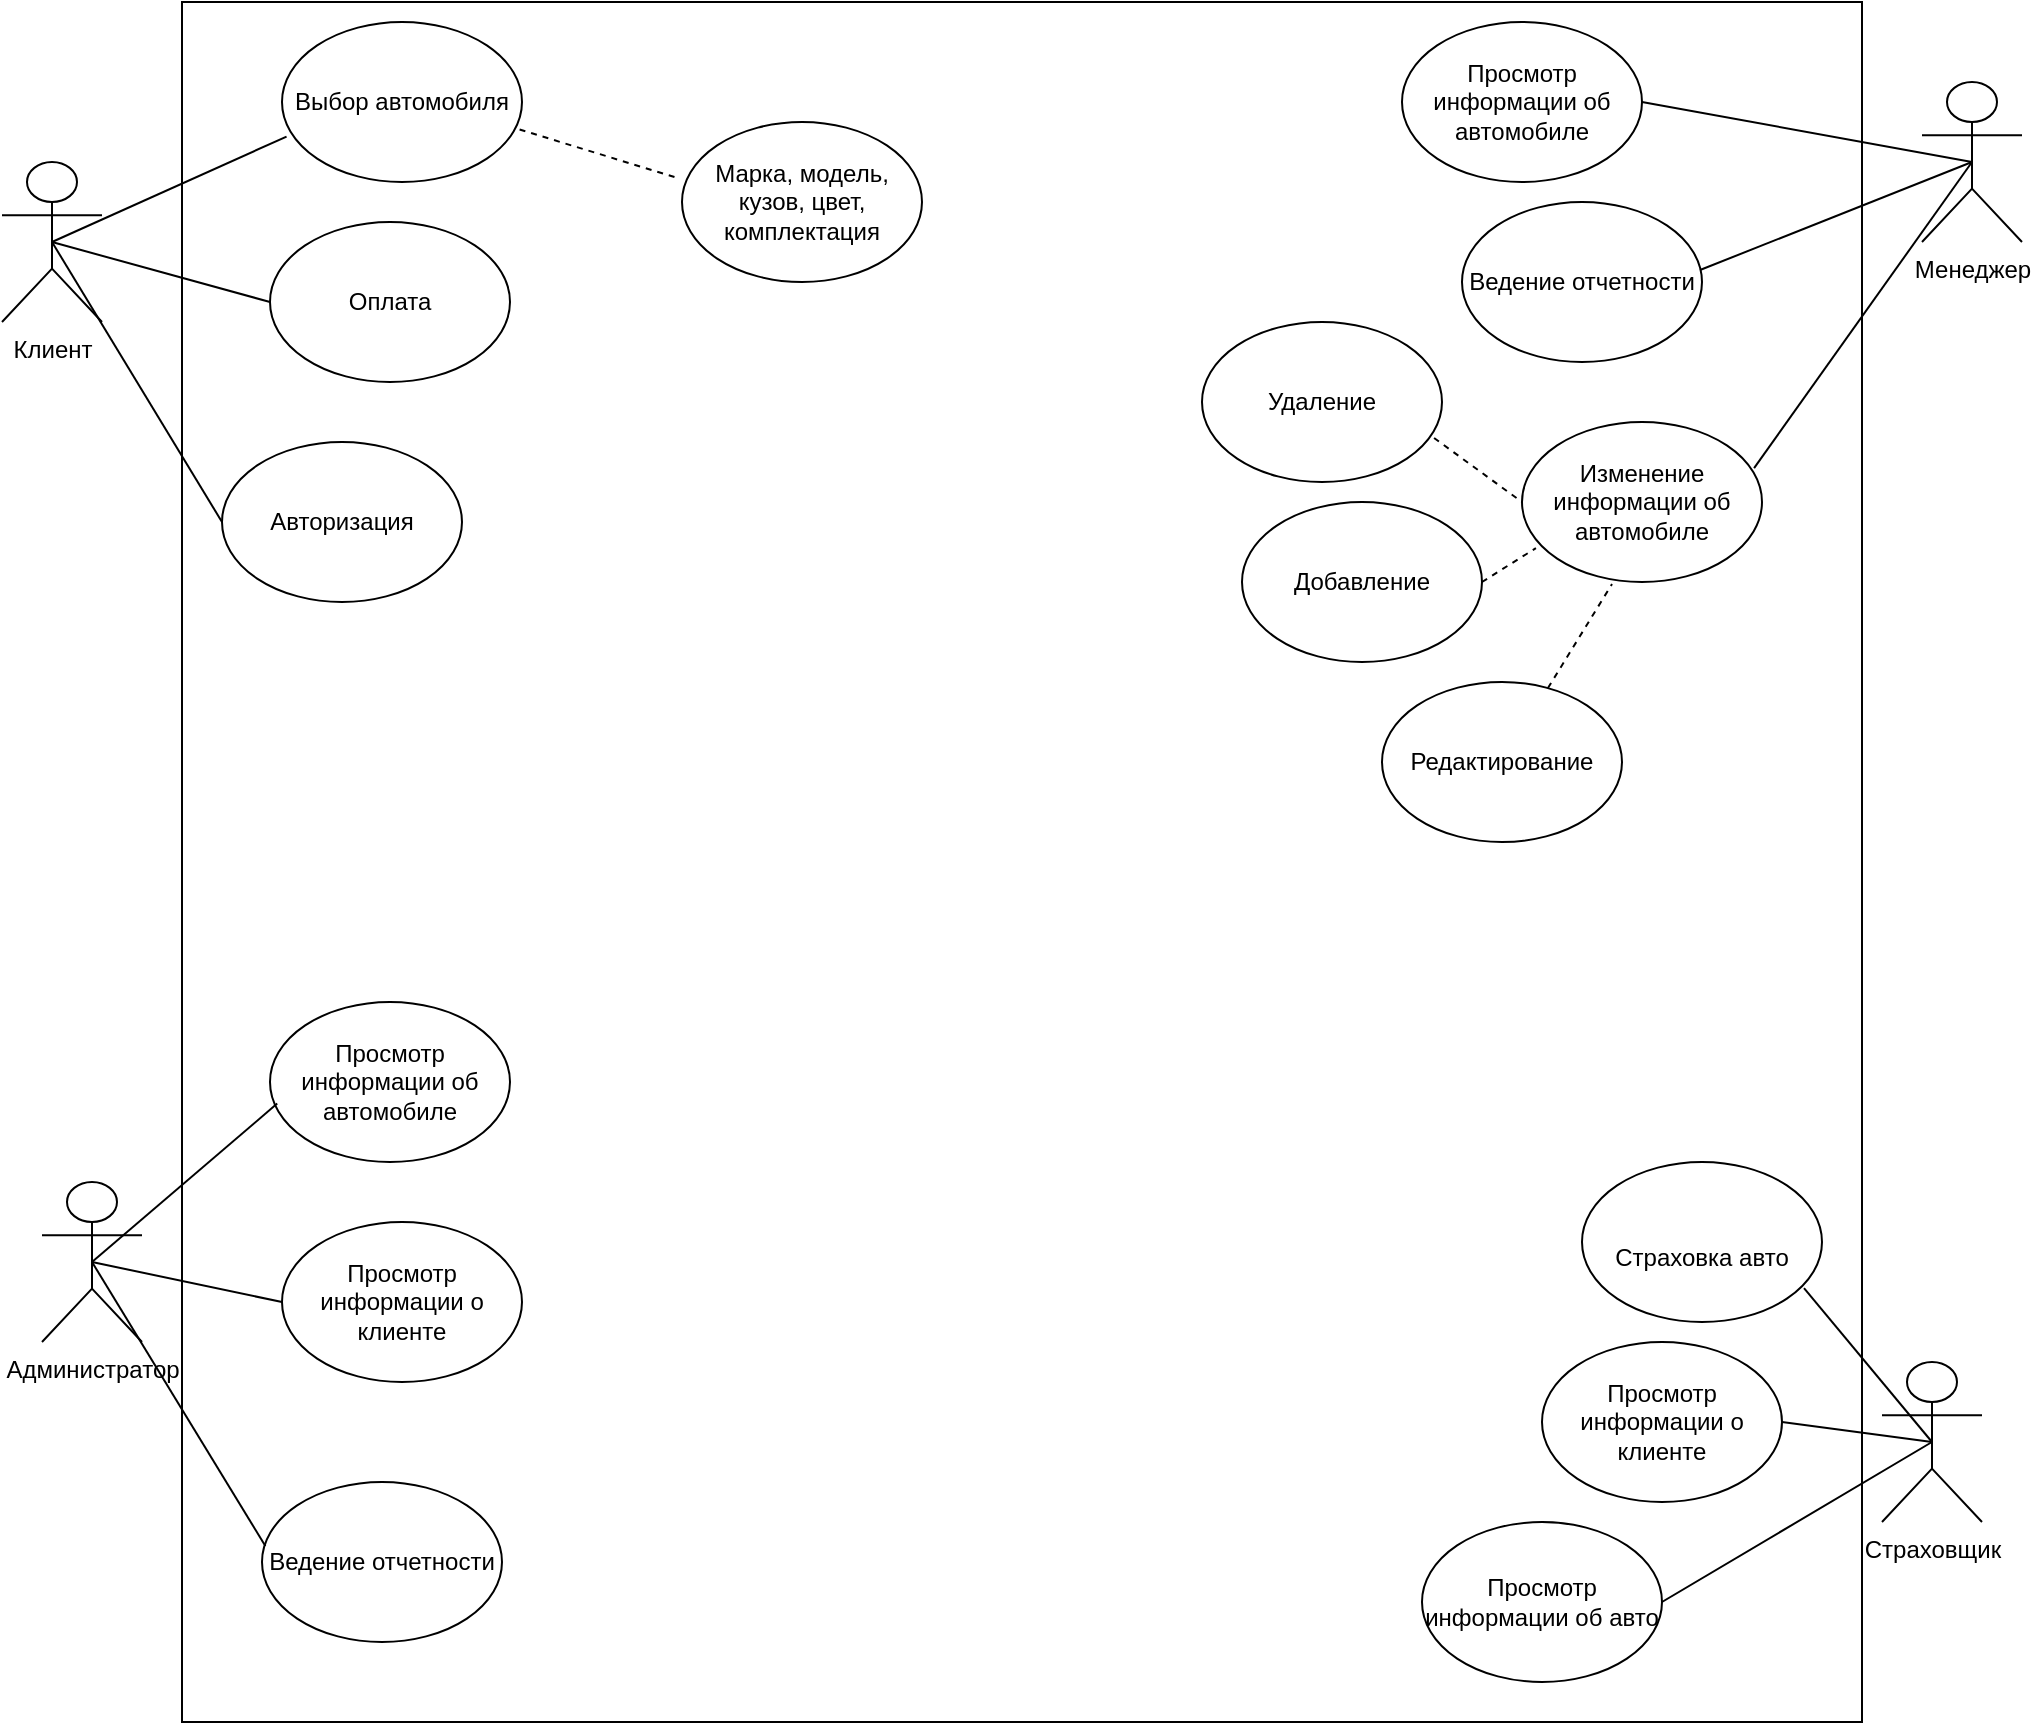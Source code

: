 <mxfile version="20.2.3" type="device"><diagram id="aNQ8RILdq0fepoAhgp4S" name="Страница 1"><mxGraphModel dx="1422" dy="857" grid="1" gridSize="10" guides="1" tooltips="1" connect="1" arrows="1" fold="1" page="1" pageScale="1" pageWidth="827" pageHeight="1169" math="0" shadow="0"><root><mxCell id="0"/><mxCell id="1" parent="0"/><mxCell id="2CephDaWWiNgS0FgZHh6-1" value="" style="rounded=0;whiteSpace=wrap;html=1;" vertex="1" parent="1"><mxGeometry x="250" y="40" width="840" height="860" as="geometry"/></mxCell><mxCell id="2CephDaWWiNgS0FgZHh6-2" value="Клиент" style="shape=umlActor;verticalLabelPosition=bottom;verticalAlign=top;html=1;outlineConnect=0;" vertex="1" parent="1"><mxGeometry x="160" y="120" width="50" height="80" as="geometry"/></mxCell><mxCell id="2CephDaWWiNgS0FgZHh6-8" value="Администратор" style="shape=umlActor;verticalLabelPosition=bottom;verticalAlign=top;html=1;outlineConnect=0;" vertex="1" parent="1"><mxGeometry x="180" y="630" width="50" height="80" as="geometry"/></mxCell><mxCell id="2CephDaWWiNgS0FgZHh6-9" value="Менеджер" style="shape=umlActor;verticalLabelPosition=bottom;verticalAlign=top;html=1;outlineConnect=0;" vertex="1" parent="1"><mxGeometry x="1120" y="80" width="50" height="80" as="geometry"/></mxCell><mxCell id="2CephDaWWiNgS0FgZHh6-10" value="Страховщик" style="shape=umlActor;verticalLabelPosition=bottom;verticalAlign=top;html=1;outlineConnect=0;" vertex="1" parent="1"><mxGeometry x="1100" y="720" width="50" height="80" as="geometry"/></mxCell><mxCell id="2CephDaWWiNgS0FgZHh6-11" value="Выбор автомобиля" style="ellipse;whiteSpace=wrap;html=1;" vertex="1" parent="1"><mxGeometry x="300" y="50" width="120" height="80" as="geometry"/></mxCell><mxCell id="2CephDaWWiNgS0FgZHh6-12" value="Оплата" style="ellipse;whiteSpace=wrap;html=1;" vertex="1" parent="1"><mxGeometry x="294" y="150" width="120" height="80" as="geometry"/></mxCell><mxCell id="2CephDaWWiNgS0FgZHh6-13" value="Авторизация" style="ellipse;whiteSpace=wrap;html=1;" vertex="1" parent="1"><mxGeometry x="270" y="260" width="120" height="80" as="geometry"/></mxCell><mxCell id="2CephDaWWiNgS0FgZHh6-14" value="" style="endArrow=none;dashed=1;html=1;rounded=0;exitX=0.99;exitY=0.672;exitDx=0;exitDy=0;exitPerimeter=0;entryX=-0.02;entryY=0.349;entryDx=0;entryDy=0;entryPerimeter=0;" edge="1" parent="1" source="2CephDaWWiNgS0FgZHh6-11" target="2CephDaWWiNgS0FgZHh6-15"><mxGeometry width="50" height="50" relative="1" as="geometry"><mxPoint x="470" y="240" as="sourcePoint"/><mxPoint x="520" y="190" as="targetPoint"/></mxGeometry></mxCell><mxCell id="2CephDaWWiNgS0FgZHh6-15" value="Марка, модель, кузов, цвет, комплектация" style="ellipse;whiteSpace=wrap;html=1;" vertex="1" parent="1"><mxGeometry x="500" y="100" width="120" height="80" as="geometry"/></mxCell><mxCell id="2CephDaWWiNgS0FgZHh6-16" value="" style="endArrow=none;html=1;rounded=0;entryX=0.019;entryY=0.716;entryDx=0;entryDy=0;entryPerimeter=0;exitX=0.5;exitY=0.5;exitDx=0;exitDy=0;exitPerimeter=0;" edge="1" parent="1" source="2CephDaWWiNgS0FgZHh6-2" target="2CephDaWWiNgS0FgZHh6-11"><mxGeometry width="50" height="50" relative="1" as="geometry"><mxPoint x="30" y="440" as="sourcePoint"/><mxPoint x="80" y="390" as="targetPoint"/></mxGeometry></mxCell><mxCell id="2CephDaWWiNgS0FgZHh6-17" value="" style="endArrow=none;html=1;rounded=0;entryX=0;entryY=0.5;entryDx=0;entryDy=0;exitX=0.5;exitY=0.5;exitDx=0;exitDy=0;exitPerimeter=0;" edge="1" parent="1" source="2CephDaWWiNgS0FgZHh6-2" target="2CephDaWWiNgS0FgZHh6-12"><mxGeometry width="50" height="50" relative="1" as="geometry"><mxPoint x="195" y="170" as="sourcePoint"/><mxPoint x="312.28" y="117.28" as="targetPoint"/></mxGeometry></mxCell><mxCell id="2CephDaWWiNgS0FgZHh6-18" value="" style="endArrow=none;html=1;rounded=0;entryX=0;entryY=0.5;entryDx=0;entryDy=0;exitX=0.5;exitY=0.5;exitDx=0;exitDy=0;exitPerimeter=0;" edge="1" parent="1" source="2CephDaWWiNgS0FgZHh6-2" target="2CephDaWWiNgS0FgZHh6-13"><mxGeometry width="50" height="50" relative="1" as="geometry"><mxPoint x="205" y="180" as="sourcePoint"/><mxPoint x="322.28" y="127.28" as="targetPoint"/></mxGeometry></mxCell><mxCell id="2CephDaWWiNgS0FgZHh6-19" value="Просмотр информации об автомобиле" style="ellipse;whiteSpace=wrap;html=1;" vertex="1" parent="1"><mxGeometry x="294" y="540" width="120" height="80" as="geometry"/></mxCell><mxCell id="2CephDaWWiNgS0FgZHh6-20" value="Просмотр информации о клиенте" style="ellipse;whiteSpace=wrap;html=1;" vertex="1" parent="1"><mxGeometry x="300" y="650" width="120" height="80" as="geometry"/></mxCell><mxCell id="2CephDaWWiNgS0FgZHh6-21" value="Ведение отчетности" style="ellipse;whiteSpace=wrap;html=1;" vertex="1" parent="1"><mxGeometry x="290" y="780" width="120" height="80" as="geometry"/></mxCell><mxCell id="2CephDaWWiNgS0FgZHh6-22" value="" style="endArrow=none;html=1;rounded=0;exitX=0.5;exitY=0.5;exitDx=0;exitDy=0;exitPerimeter=0;entryX=0.03;entryY=0.635;entryDx=0;entryDy=0;entryPerimeter=0;" edge="1" parent="1" source="2CephDaWWiNgS0FgZHh6-8" target="2CephDaWWiNgS0FgZHh6-19"><mxGeometry width="50" height="50" relative="1" as="geometry"><mxPoint y="640" as="sourcePoint"/><mxPoint x="50" y="590" as="targetPoint"/></mxGeometry></mxCell><mxCell id="2CephDaWWiNgS0FgZHh6-23" value="" style="endArrow=none;html=1;rounded=0;exitX=0.5;exitY=0.5;exitDx=0;exitDy=0;exitPerimeter=0;entryX=0;entryY=0.5;entryDx=0;entryDy=0;" edge="1" parent="1" source="2CephDaWWiNgS0FgZHh6-8" target="2CephDaWWiNgS0FgZHh6-20"><mxGeometry width="50" height="50" relative="1" as="geometry"><mxPoint x="215" y="680" as="sourcePoint"/><mxPoint x="307.6" y="600.8" as="targetPoint"/></mxGeometry></mxCell><mxCell id="2CephDaWWiNgS0FgZHh6-24" value="" style="endArrow=none;html=1;rounded=0;exitX=0.5;exitY=0.5;exitDx=0;exitDy=0;exitPerimeter=0;entryX=0.014;entryY=0.4;entryDx=0;entryDy=0;entryPerimeter=0;" edge="1" parent="1" source="2CephDaWWiNgS0FgZHh6-8" target="2CephDaWWiNgS0FgZHh6-21"><mxGeometry width="50" height="50" relative="1" as="geometry"><mxPoint x="225" y="690" as="sourcePoint"/><mxPoint x="317.6" y="610.8" as="targetPoint"/></mxGeometry></mxCell><mxCell id="2CephDaWWiNgS0FgZHh6-25" value="Изменение информации об автомобиле" style="ellipse;whiteSpace=wrap;html=1;" vertex="1" parent="1"><mxGeometry x="920" y="250" width="120" height="80" as="geometry"/></mxCell><mxCell id="2CephDaWWiNgS0FgZHh6-26" value="Просмотр информации об автомобиле" style="ellipse;whiteSpace=wrap;html=1;" vertex="1" parent="1"><mxGeometry x="860" y="50" width="120" height="80" as="geometry"/></mxCell><mxCell id="2CephDaWWiNgS0FgZHh6-27" value="Ведение отчетности" style="ellipse;whiteSpace=wrap;html=1;" vertex="1" parent="1"><mxGeometry x="890" y="140" width="120" height="80" as="geometry"/></mxCell><mxCell id="2CephDaWWiNgS0FgZHh6-28" value="" style="endArrow=none;html=1;rounded=0;entryX=0.5;entryY=0.5;entryDx=0;entryDy=0;entryPerimeter=0;exitX=1;exitY=0.5;exitDx=0;exitDy=0;" edge="1" parent="1" source="2CephDaWWiNgS0FgZHh6-26" target="2CephDaWWiNgS0FgZHh6-9"><mxGeometry width="50" height="50" relative="1" as="geometry"><mxPoint x="800" y="470" as="sourcePoint"/><mxPoint x="850" y="420" as="targetPoint"/></mxGeometry></mxCell><mxCell id="2CephDaWWiNgS0FgZHh6-29" value="" style="endArrow=none;html=1;rounded=0;entryX=0.5;entryY=0.5;entryDx=0;entryDy=0;entryPerimeter=0;exitX=0.992;exitY=0.425;exitDx=0;exitDy=0;exitPerimeter=0;" edge="1" parent="1" source="2CephDaWWiNgS0FgZHh6-27" target="2CephDaWWiNgS0FgZHh6-9"><mxGeometry width="50" height="50" relative="1" as="geometry"><mxPoint x="640" y="440" as="sourcePoint"/><mxPoint x="690" y="390" as="targetPoint"/></mxGeometry></mxCell><mxCell id="2CephDaWWiNgS0FgZHh6-30" value="" style="endArrow=none;html=1;rounded=0;entryX=0.5;entryY=0.5;entryDx=0;entryDy=0;entryPerimeter=0;exitX=0.967;exitY=0.288;exitDx=0;exitDy=0;exitPerimeter=0;" edge="1" parent="1" source="2CephDaWWiNgS0FgZHh6-25" target="2CephDaWWiNgS0FgZHh6-9"><mxGeometry width="50" height="50" relative="1" as="geometry"><mxPoint x="730" y="510" as="sourcePoint"/><mxPoint x="780" y="460" as="targetPoint"/></mxGeometry></mxCell><mxCell id="2CephDaWWiNgS0FgZHh6-31" value="Удаление" style="ellipse;whiteSpace=wrap;html=1;" vertex="1" parent="1"><mxGeometry x="760" y="200" width="120" height="80" as="geometry"/></mxCell><mxCell id="2CephDaWWiNgS0FgZHh6-32" value="Добавление" style="ellipse;whiteSpace=wrap;html=1;" vertex="1" parent="1"><mxGeometry x="780" y="290" width="120" height="80" as="geometry"/></mxCell><mxCell id="2CephDaWWiNgS0FgZHh6-33" value="Редактирование" style="ellipse;whiteSpace=wrap;html=1;" vertex="1" parent="1"><mxGeometry x="850" y="380" width="120" height="80" as="geometry"/></mxCell><mxCell id="2CephDaWWiNgS0FgZHh6-34" value="" style="endArrow=none;dashed=1;html=1;rounded=0;entryX=0;entryY=0.5;entryDx=0;entryDy=0;exitX=0.967;exitY=0.725;exitDx=0;exitDy=0;exitPerimeter=0;" edge="1" parent="1" source="2CephDaWWiNgS0FgZHh6-31" target="2CephDaWWiNgS0FgZHh6-25"><mxGeometry width="50" height="50" relative="1" as="geometry"><mxPoint x="670" y="460" as="sourcePoint"/><mxPoint x="720" y="410" as="targetPoint"/></mxGeometry></mxCell><mxCell id="2CephDaWWiNgS0FgZHh6-35" value="" style="endArrow=none;dashed=1;html=1;rounded=0;entryX=0.058;entryY=0.788;entryDx=0;entryDy=0;entryPerimeter=0;exitX=1;exitY=0.5;exitDx=0;exitDy=0;" edge="1" parent="1" source="2CephDaWWiNgS0FgZHh6-32" target="2CephDaWWiNgS0FgZHh6-25"><mxGeometry width="50" height="50" relative="1" as="geometry"><mxPoint x="710" y="550" as="sourcePoint"/><mxPoint x="760" y="500" as="targetPoint"/></mxGeometry></mxCell><mxCell id="2CephDaWWiNgS0FgZHh6-36" value="" style="endArrow=none;dashed=1;html=1;rounded=0;entryX=0.375;entryY=1.013;entryDx=0;entryDy=0;entryPerimeter=0;" edge="1" parent="1" source="2CephDaWWiNgS0FgZHh6-33" target="2CephDaWWiNgS0FgZHh6-25"><mxGeometry width="50" height="50" relative="1" as="geometry"><mxPoint x="440" y="520" as="sourcePoint"/><mxPoint x="490" y="470" as="targetPoint"/></mxGeometry></mxCell><mxCell id="2CephDaWWiNgS0FgZHh6-37" value="&lt;br&gt;Страховка авто" style="ellipse;whiteSpace=wrap;html=1;" vertex="1" parent="1"><mxGeometry x="950" y="620" width="120" height="80" as="geometry"/></mxCell><mxCell id="2CephDaWWiNgS0FgZHh6-38" value="Просмотр информации о клиенте" style="ellipse;whiteSpace=wrap;html=1;" vertex="1" parent="1"><mxGeometry x="930" y="710" width="120" height="80" as="geometry"/></mxCell><mxCell id="2CephDaWWiNgS0FgZHh6-39" value="Просмотр информации об авто" style="ellipse;whiteSpace=wrap;html=1;" vertex="1" parent="1"><mxGeometry x="870" y="800" width="120" height="80" as="geometry"/></mxCell><mxCell id="2CephDaWWiNgS0FgZHh6-40" value="" style="endArrow=none;html=1;rounded=0;entryX=0.5;entryY=0.5;entryDx=0;entryDy=0;entryPerimeter=0;exitX=0.925;exitY=0.788;exitDx=0;exitDy=0;exitPerimeter=0;" edge="1" parent="1" source="2CephDaWWiNgS0FgZHh6-37" target="2CephDaWWiNgS0FgZHh6-10"><mxGeometry width="50" height="50" relative="1" as="geometry"><mxPoint x="910" y="900" as="sourcePoint"/><mxPoint x="960" y="850" as="targetPoint"/></mxGeometry></mxCell><mxCell id="2CephDaWWiNgS0FgZHh6-42" value="" style="endArrow=none;html=1;rounded=0;entryX=0.5;entryY=0.5;entryDx=0;entryDy=0;entryPerimeter=0;exitX=1;exitY=0.5;exitDx=0;exitDy=0;" edge="1" parent="1" source="2CephDaWWiNgS0FgZHh6-38" target="2CephDaWWiNgS0FgZHh6-10"><mxGeometry width="50" height="50" relative="1" as="geometry"><mxPoint x="1071" y="693.04" as="sourcePoint"/><mxPoint x="1135" y="770" as="targetPoint"/></mxGeometry></mxCell><mxCell id="2CephDaWWiNgS0FgZHh6-43" value="" style="endArrow=none;html=1;rounded=0;entryX=0.5;entryY=0.5;entryDx=0;entryDy=0;entryPerimeter=0;exitX=1;exitY=0.5;exitDx=0;exitDy=0;" edge="1" parent="1" source="2CephDaWWiNgS0FgZHh6-39" target="2CephDaWWiNgS0FgZHh6-10"><mxGeometry width="50" height="50" relative="1" as="geometry"><mxPoint x="1081" y="703.04" as="sourcePoint"/><mxPoint x="1145" y="780" as="targetPoint"/></mxGeometry></mxCell></root></mxGraphModel></diagram></mxfile>